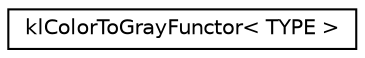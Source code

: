 digraph G
{
  edge [fontname="Helvetica",fontsize="10",labelfontname="Helvetica",labelfontsize="10"];
  node [fontname="Helvetica",fontsize="10",shape=record];
  rankdir=LR;
  Node1 [label="klColorToGrayFunctor\< TYPE \>",height=0.2,width=0.4,color="black", fillcolor="white", style="filled",URL="$classkl_color_to_gray_functor.html"];
}
